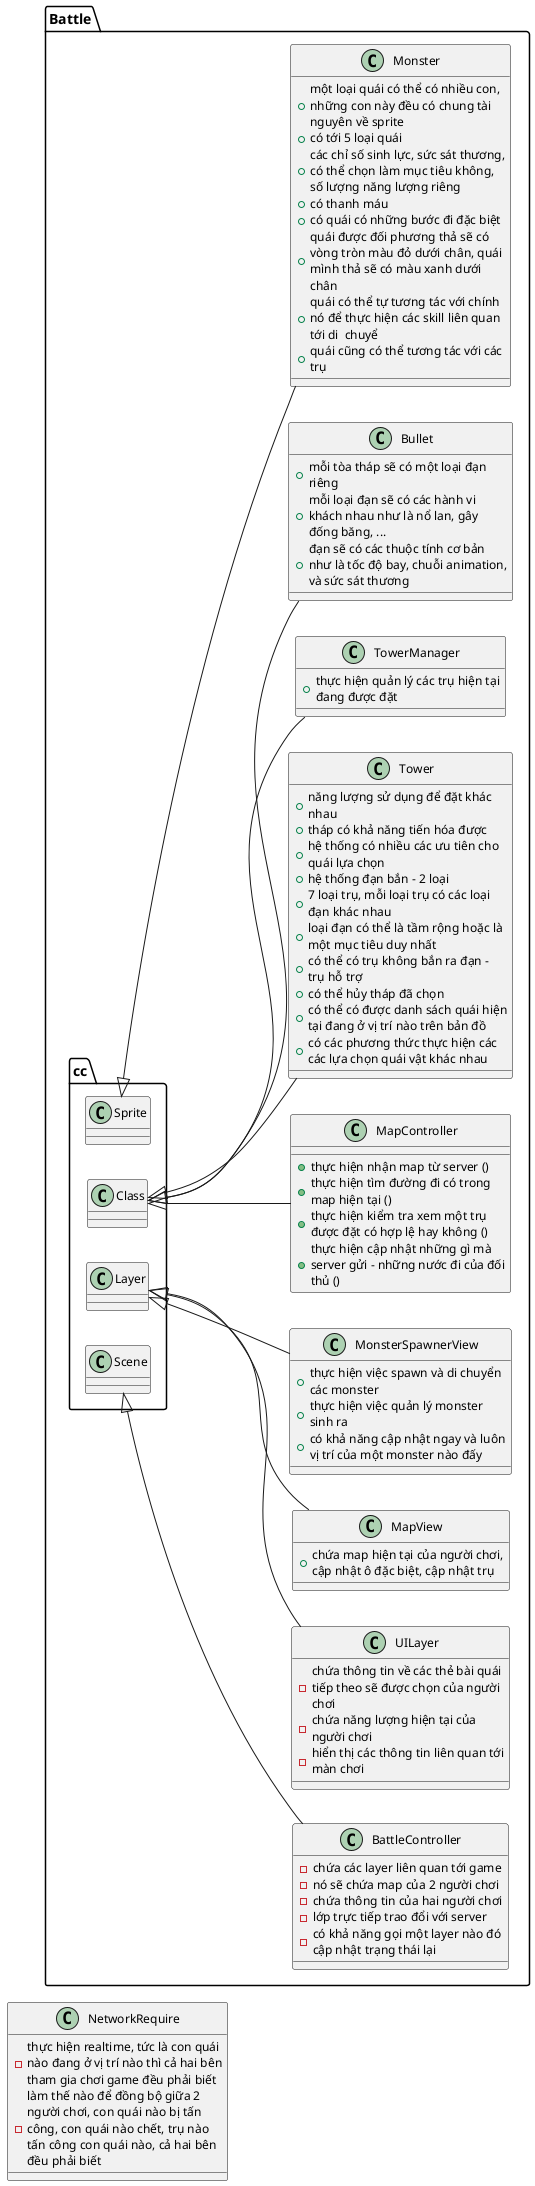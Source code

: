 @startuml
skinparam wrapwidth 200
skinparam classfontname cascadia code
skinparam classfontsize 16
skinparam classattributefontname cascadia code
skinparam classattributefontsize 12
left to right direction
package Battle {

    class BattleController extends cc.Scene {
        - chứa các layer liên quan tới game
        - nó sẽ chứa map của 2 người chơi
        - chứa thông tin của hai người chơi
        - lớp trực tiếp trao đổi với server
        - có khả năng gọi một layer nào đó cập nhật trạng thái lại
    }

    class UILayer extends cc.Layer{
        - chứa thông tin về các thẻ bài quái tiếp theo sẽ được chọn của người chơi
        - chứa năng lượng hiện tại của người chơi
        - hiển thị các thông tin liên quan tới màn chơi
    }

    class MapView extends cc.Layer{
        + chứa map hiện tại của người chơi, cập nhật ô đặc biệt, cập nhật trụ
    }

    class MonsterSpawnerView extends cc.Layer {
        + thực hiện việc spawn và di chuyển các monster 
        + thực hiện việc quản lý monster sinh ra
        + có khả năng cập nhật ngay và luôn vị trí của một monster nào đấy
    }

    class MapController extends cc.Class{
        + thực hiện nhận map từ server ()
        + thực hiện tìm đường đi có trong map hiện tại ()
        + thực hiện kiểm tra xem một trụ được đặt có hợp lệ hay không ()
        + thực hiện cập nhật những gì mà server gửi - những nước đi của đối thủ ()
    }


    class Monster extends cc.Sprite {
        + một loại quái có thể có nhiều con, những con này đều có chung tài nguyên về sprite
        + có tới 5 loại quái
        + các chỉ số sinh lực, sức sát thương, có thể chọn làm mục tiêu không, số lượng năng lượng riêng
        + có thanh máu
        + có quái có những bước đi đặc biệt
        + quái được đối phương thả sẽ có vòng tròn màu đỏ dưới chân, quái mình thả sẽ có màu xanh dưới chân
        + quái có thể tự tương tác với chính nó để thực hiện các skill liên quan tới di  chuyể
        + quái cũng có thể tương tác với các trụ
    }

    class Tower extends cc.Class {
        + năng lượng sử dụng để đặt khác nhau
        + tháp có khả năng tiến hóa được
        + hệ thống có nhiều các ưu tiên cho quái lựa chọn
        + hệ thống đạn bắn - 2 loại
        + 7 loại trụ, mỗi loại trụ có các loại đạn khác nhau
        + loại đạn có thể là tầm rộng hoặc là một mục tiêu duy nhất
        + có thể có trụ không bắn ra đạn - trụ hỗ trợ
        + có thể hủy tháp đã chọn
        + có thể có được danh sách quái hiện tại đang ở vị trí nào trên bản đồ
        + có các phương thức thực hiện các các lựa chọn quái vật khác nhau
    }

    class TowerManager extends cc.Class {
        + thực hiện quản lý các trụ hiện tại đang được đặt
    }

    class Bullet extends cc.Class {
        + mỗi tòa tháp sẽ có một loại đạn riêng
        + mỗi loại đạn sẽ có các hành vi khách nhau như là nổ lan, gây đống băng, ...
        + đạn sẽ có các thuộc tính cơ bản như là tốc độ bay, chuỗi animation, và sức sát thương
    }
}

class NetworkRequire {
    - thực hiện realtime, tức là con quái nào đang ở vị trí nào thì cả hai bên tham gia chơi game đều phải biết
    - làm thế nào để đồng bộ giữa 2 người chơi, con quái nào bị tấn công, con quái nào chết, trụ nào tấn công con quái nào, cả hai bên đều phải biết
}

@enduml